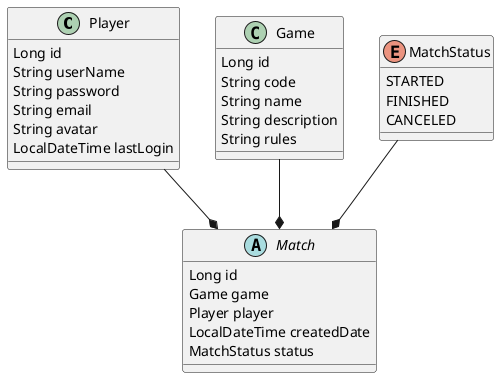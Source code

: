 @startuml

class Player {
    Long id
    String userName
    String password
    String email
    String avatar
    LocalDateTime lastLogin
}

class Game {
    Long id
    String code
    String name
    String description
    String rules
}

abstract Match {
    Long id
    Game game
    Player player
    LocalDateTime createdDate
    MatchStatus status
}

enum MatchStatus {
    STARTED
    FINISHED
    CANCELED
}


MatchStatus --* Match
Player --* Match
Game --* Match


@enduml